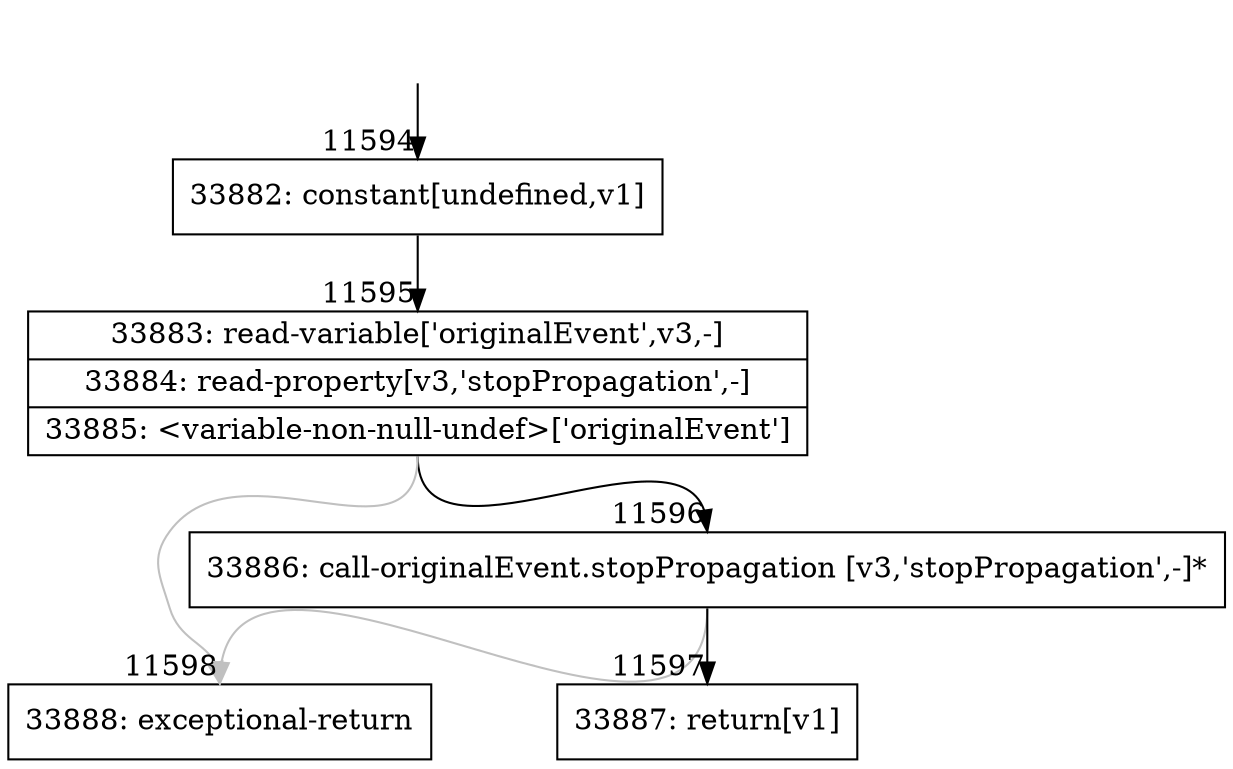 digraph {
rankdir="TD"
BB_entry866[shape=none,label=""];
BB_entry866 -> BB11594 [tailport=s, headport=n, headlabel="    11594"]
BB11594 [shape=record label="{33882: constant[undefined,v1]}" ] 
BB11594 -> BB11595 [tailport=s, headport=n, headlabel="      11595"]
BB11595 [shape=record label="{33883: read-variable['originalEvent',v3,-]|33884: read-property[v3,'stopPropagation',-]|33885: \<variable-non-null-undef\>['originalEvent']}" ] 
BB11595 -> BB11596 [tailport=s, headport=n, headlabel="      11596"]
BB11595 -> BB11598 [tailport=s, headport=n, color=gray, headlabel="      11598"]
BB11596 [shape=record label="{33886: call-originalEvent.stopPropagation [v3,'stopPropagation',-]*}" ] 
BB11596 -> BB11597 [tailport=s, headport=n, headlabel="      11597"]
BB11596 -> BB11598 [tailport=s, headport=n, color=gray]
BB11597 [shape=record label="{33887: return[v1]}" ] 
BB11598 [shape=record label="{33888: exceptional-return}" ] 
//#$~ 16192
}
